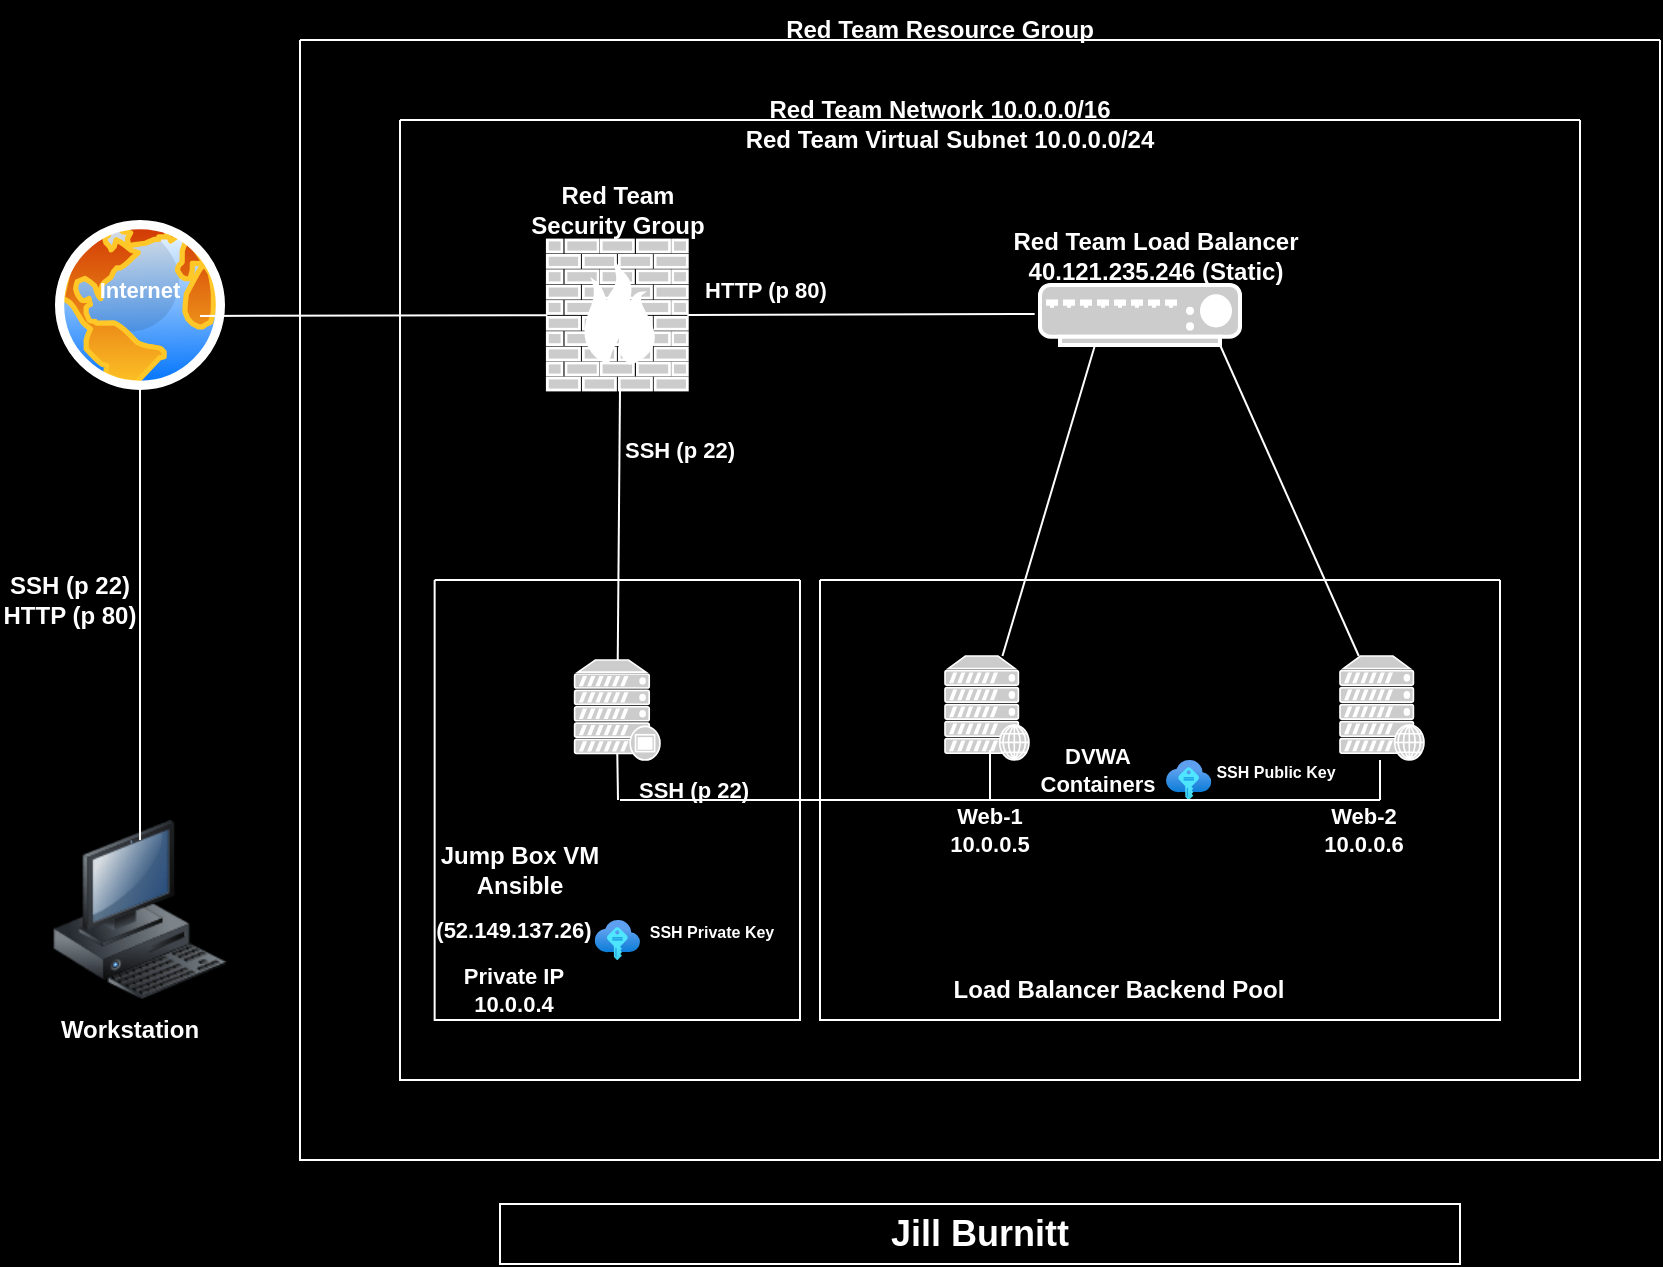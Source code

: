 <mxfile version="22.1.0" type="github">
  <diagram name="Page-1" id="Y2rGy6Ay2JIQq9uuTrFd">
    <mxGraphModel dx="1048" dy="628" grid="0" gridSize="10" guides="1" tooltips="1" connect="1" arrows="1" fold="1" page="1" pageScale="1" pageWidth="850" pageHeight="1100" background="#000000" math="0" shadow="0">
      <root>
        <mxCell id="0" />
        <mxCell id="1" parent="0" />
        <mxCell id="Z8T2b1Rlye_iMj2axkBO-53" value="" style="image;html=1;image=img/lib/clip_art/computers/Workstation_128x128.png;fontColor=#FFFFFF;strokeColor=#FFFFFF;" vertex="1" parent="1">
          <mxGeometry x="17" y="552.0" width="120" height="90" as="geometry" />
        </mxCell>
        <mxCell id="Z8T2b1Rlye_iMj2axkBO-54" value="" style="aspect=fixed;perimeter=ellipsePerimeter;html=1;align=center;shadow=0;dashed=0;spacingTop=3;image;image=img/lib/active_directory/internet_globe.svg;fontColor=#FFFFFF;strokeColor=#FFFFFF;" vertex="1" parent="1">
          <mxGeometry x="34.5" y="252.0" width="85" height="85" as="geometry" />
        </mxCell>
        <mxCell id="Z8T2b1Rlye_iMj2axkBO-55" value="" style="swimlane;startSize=0;fontColor=#FFFFFF;strokeColor=#FFFFFF;" vertex="1" parent="1">
          <mxGeometry x="157" y="162.0" width="680" height="560" as="geometry" />
        </mxCell>
        <mxCell id="Z8T2b1Rlye_iMj2axkBO-56" value="&lt;b&gt;Red Team Network&lt;/b&gt; &lt;b&gt;10.0.0.0/16&lt;/b&gt;" style="text;html=1;strokeColor=none;fillColor=none;align=center;verticalAlign=middle;whiteSpace=wrap;rounded=0;fontColor=#FFFFFF;" vertex="1" parent="Z8T2b1Rlye_iMj2axkBO-55">
          <mxGeometry x="120" y="20" width="400" height="30" as="geometry" />
        </mxCell>
        <mxCell id="Z8T2b1Rlye_iMj2axkBO-57" value="" style="swimlane;startSize=0;fontColor=#FFFFFF;strokeColor=#FFFFFF;" vertex="1" parent="1">
          <mxGeometry x="207" y="202.0" width="590" height="480" as="geometry" />
        </mxCell>
        <mxCell id="Z8T2b1Rlye_iMj2axkBO-58" value="" style="fontColor=#FFFFFF;verticalAlign=top;verticalLabelPosition=bottom;labelPosition=center;align=center;html=1;outlineConnect=0;fillColor=#CCCCCC;strokeColor=#FFFFFF;gradientColor=none;gradientDirection=north;strokeWidth=2;shape=mxgraph.networks.firewall;" vertex="1" parent="Z8T2b1Rlye_iMj2axkBO-57">
          <mxGeometry x="73.66" y="60" width="70" height="75" as="geometry" />
        </mxCell>
        <mxCell id="Z8T2b1Rlye_iMj2axkBO-59" value="&lt;b&gt;Red Team Virtual Subnet 10.0.0.0/24&lt;br&gt;&lt;/b&gt;" style="text;html=1;strokeColor=none;fillColor=none;align=center;verticalAlign=middle;whiteSpace=wrap;rounded=0;fontColor=#FFFFFF;" vertex="1" parent="Z8T2b1Rlye_iMj2axkBO-57">
          <mxGeometry x="165" width="220" height="20" as="geometry" />
        </mxCell>
        <mxCell id="Z8T2b1Rlye_iMj2axkBO-60" value="" style="swimlane;startSize=0;strokeColor=#FFFFFF;fontColor=#FFFFFF;" vertex="1" parent="Z8T2b1Rlye_iMj2axkBO-57">
          <mxGeometry x="17.32" y="230" width="182.68" height="220" as="geometry">
            <mxRectangle x="17.32" y="200" width="50" height="40" as="alternateBounds" />
          </mxGeometry>
        </mxCell>
        <mxCell id="Z8T2b1Rlye_iMj2axkBO-61" value="" style="aspect=fixed;html=1;points=[];align=center;image;fontSize=12;image=img/lib/azure2/other/SSH_Keys.svg;strokeColor=#FFFFFF;fontColor=#FFFFFF;" vertex="1" parent="Z8T2b1Rlye_iMj2axkBO-60">
          <mxGeometry x="80.0" y="170" width="22.67" height="20" as="geometry" />
        </mxCell>
        <mxCell id="Z8T2b1Rlye_iMj2axkBO-62" value="&lt;b&gt;Jump Box VM Ansible &lt;/b&gt;" style="text;html=1;strokeColor=none;fillColor=none;align=center;verticalAlign=middle;whiteSpace=wrap;rounded=0;fontColor=#FFFFFF;" vertex="1" parent="Z8T2b1Rlye_iMj2axkBO-60">
          <mxGeometry x="-17.33" y="130" width="120" height="30" as="geometry" />
        </mxCell>
        <mxCell id="Z8T2b1Rlye_iMj2axkBO-63" value="" style="fontColor=#FFFFFF;verticalAlign=top;verticalLabelPosition=bottom;labelPosition=center;align=center;html=1;outlineConnect=0;fillColor=#CCCCCC;strokeColor=#FFFFFF;gradientColor=none;gradientDirection=north;strokeWidth=2;shape=mxgraph.networks.proxy_server;" vertex="1" parent="Z8T2b1Rlye_iMj2axkBO-60">
          <mxGeometry x="70" y="40" width="42.67" height="50" as="geometry" />
        </mxCell>
        <mxCell id="Z8T2b1Rlye_iMj2axkBO-64" value="&lt;font style=&quot;font-size: 8px&quot;&gt;&lt;b&gt;SSH Private Key&lt;/b&gt;&lt;/font&gt;" style="text;html=1;strokeColor=none;fillColor=none;align=center;verticalAlign=middle;whiteSpace=wrap;rounded=0;fontColor=#FFFFFF;" vertex="1" parent="Z8T2b1Rlye_iMj2axkBO-60">
          <mxGeometry x="88.68" y="160" width="100" height="30" as="geometry" />
        </mxCell>
        <mxCell id="Z8T2b1Rlye_iMj2axkBO-65" value="&lt;b&gt;SSH (p 22)&lt;/b&gt;" style="text;html=1;strokeColor=none;fillColor=none;align=center;verticalAlign=middle;whiteSpace=wrap;rounded=0;fontSize=11;fontColor=#FFFFFF;" vertex="1" parent="Z8T2b1Rlye_iMj2axkBO-60">
          <mxGeometry x="100" y="90" width="60" height="30" as="geometry" />
        </mxCell>
        <mxCell id="Z8T2b1Rlye_iMj2axkBO-66" value="" style="endArrow=none;html=1;rounded=0;fontSize=11;fontColor=#FFFFFF;entryX=0.5;entryY=0.94;entryDx=0;entryDy=0;entryPerimeter=0;strokeColor=#FFFFFF;" edge="1" parent="Z8T2b1Rlye_iMj2axkBO-60" target="Z8T2b1Rlye_iMj2axkBO-63">
          <mxGeometry width="50" height="50" relative="1" as="geometry">
            <mxPoint x="91.68" y="110" as="sourcePoint" />
            <mxPoint x="142.68" y="90" as="targetPoint" />
          </mxGeometry>
        </mxCell>
        <mxCell id="Z8T2b1Rlye_iMj2axkBO-67" value="&lt;b&gt;Private IP 10.0.0.4&lt;/b&gt;" style="text;html=1;strokeColor=none;fillColor=none;align=center;verticalAlign=middle;whiteSpace=wrap;rounded=0;fontSize=11;fontColor=#FFFFFF;" vertex="1" parent="Z8T2b1Rlye_iMj2axkBO-60">
          <mxGeometry y="190" width="80" height="30" as="geometry" />
        </mxCell>
        <mxCell id="Z8T2b1Rlye_iMj2axkBO-68" value="&lt;b&gt;(52.149.137.26)&lt;/b&gt;" style="text;html=1;strokeColor=none;fillColor=none;align=center;verticalAlign=middle;whiteSpace=wrap;rounded=0;fontSize=11;fontColor=#FFFFFF;" vertex="1" parent="Z8T2b1Rlye_iMj2axkBO-60">
          <mxGeometry y="160" width="80" height="30" as="geometry" />
        </mxCell>
        <mxCell id="Z8T2b1Rlye_iMj2axkBO-69" value="" style="swimlane;startSize=0;strokeColor=#FFFFFF;fontColor=#FFFFFF;" vertex="1" parent="Z8T2b1Rlye_iMj2axkBO-57">
          <mxGeometry x="210" y="230" width="340" height="220" as="geometry" />
        </mxCell>
        <mxCell id="Z8T2b1Rlye_iMj2axkBO-70" value="" style="aspect=fixed;html=1;points=[];align=center;image;fontSize=12;image=img/lib/azure2/other/SSH_Keys.svg;strokeColor=#FFFFFF;fontColor=#FFFFFF;" vertex="1" parent="Z8T2b1Rlye_iMj2axkBO-69">
          <mxGeometry x="173.0" y="90" width="22.67" height="20" as="geometry" />
        </mxCell>
        <mxCell id="Z8T2b1Rlye_iMj2axkBO-71" value="" style="fontColor=#FFFFFF;verticalAlign=top;verticalLabelPosition=bottom;labelPosition=center;align=center;html=1;outlineConnect=0;fillColor=#CCCCCC;strokeColor=#FFFFFF;gradientColor=none;gradientDirection=north;strokeWidth=2;shape=mxgraph.networks.web_server;" vertex="1" parent="Z8T2b1Rlye_iMj2axkBO-69">
          <mxGeometry x="62.5" y="38" width="42" height="52" as="geometry" />
        </mxCell>
        <mxCell id="Z8T2b1Rlye_iMj2axkBO-72" value="" style="fontColor=#FFFFFF;verticalAlign=top;verticalLabelPosition=bottom;labelPosition=center;align=center;html=1;outlineConnect=0;fillColor=#CCCCCC;strokeColor=#FFFFFF;gradientColor=none;gradientDirection=north;strokeWidth=2;shape=mxgraph.networks.web_server;" vertex="1" parent="Z8T2b1Rlye_iMj2axkBO-69">
          <mxGeometry x="260" y="38" width="42" height="52" as="geometry" />
        </mxCell>
        <mxCell id="Z8T2b1Rlye_iMj2axkBO-73" value="" style="endArrow=none;html=1;rounded=0;fontSize=11;fontColor=#FFFFFF;strokeColor=#FFFFFF;" edge="1" parent="Z8T2b1Rlye_iMj2axkBO-69">
          <mxGeometry width="50" height="50" relative="1" as="geometry">
            <mxPoint x="85" y="110" as="sourcePoint" />
            <mxPoint x="85" y="85" as="targetPoint" />
          </mxGeometry>
        </mxCell>
        <mxCell id="Z8T2b1Rlye_iMj2axkBO-74" value="&lt;div&gt;&lt;b&gt;Web-1 10.0.0.5&lt;br&gt;&lt;/b&gt;&lt;/div&gt;" style="text;html=1;strokeColor=none;fillColor=none;align=center;verticalAlign=middle;whiteSpace=wrap;rounded=0;fontSize=11;fontColor=#FFFFFF;" vertex="1" parent="Z8T2b1Rlye_iMj2axkBO-69">
          <mxGeometry x="55" y="110" width="60" height="30" as="geometry" />
        </mxCell>
        <mxCell id="Z8T2b1Rlye_iMj2axkBO-75" value="&lt;b&gt;Web-2&lt;/b&gt; &lt;b&gt;10.0.0.6&lt;/b&gt;" style="text;html=1;strokeColor=none;fillColor=none;align=center;verticalAlign=middle;whiteSpace=wrap;rounded=0;fontSize=11;fontColor=#FFFFFF;" vertex="1" parent="Z8T2b1Rlye_iMj2axkBO-69">
          <mxGeometry x="242" y="110" width="60" height="30" as="geometry" />
        </mxCell>
        <mxCell id="Z8T2b1Rlye_iMj2axkBO-76" value="&lt;font style=&quot;font-size: 8px&quot;&gt;&lt;b&gt;SSH Public Key&lt;/b&gt;&lt;/font&gt;" style="text;html=1;strokeColor=none;fillColor=none;align=center;verticalAlign=middle;whiteSpace=wrap;rounded=0;fontColor=#FFFFFF;" vertex="1" parent="Z8T2b1Rlye_iMj2axkBO-69">
          <mxGeometry x="176" y="80" width="104" height="30" as="geometry" />
        </mxCell>
        <mxCell id="Z8T2b1Rlye_iMj2axkBO-77" value="&lt;b&gt;DVWA Containers&lt;/b&gt;" style="text;html=1;strokeColor=none;fillColor=none;align=center;verticalAlign=middle;whiteSpace=wrap;rounded=0;fontSize=11;fontColor=#FFFFFF;" vertex="1" parent="Z8T2b1Rlye_iMj2axkBO-69">
          <mxGeometry x="100" y="80" width="78" height="30" as="geometry" />
        </mxCell>
        <mxCell id="Z8T2b1Rlye_iMj2axkBO-78" value="&lt;b&gt;Load Balancer Backend Pool&lt;/b&gt;" style="text;html=1;strokeColor=none;fillColor=none;align=center;verticalAlign=middle;whiteSpace=wrap;rounded=0;fontColor=#FFFFFF;" vertex="1" parent="Z8T2b1Rlye_iMj2axkBO-69">
          <mxGeometry x="46" y="190" width="206.5" height="30" as="geometry" />
        </mxCell>
        <mxCell id="Z8T2b1Rlye_iMj2axkBO-79" value="" style="fontColor=#FFFFFF;verticalAlign=top;verticalLabelPosition=bottom;labelPosition=center;align=center;html=1;outlineConnect=0;fillColor=#CCCCCC;strokeColor=#FFFFFF;gradientColor=none;gradientDirection=north;strokeWidth=2;shape=mxgraph.networks.load_balancer;" vertex="1" parent="Z8T2b1Rlye_iMj2axkBO-57">
          <mxGeometry x="320" y="82.5" width="100" height="30" as="geometry" />
        </mxCell>
        <mxCell id="Z8T2b1Rlye_iMj2axkBO-80" value="&lt;div&gt;&lt;b&gt;Red Team Load Balancer 40.121.235.246 (Static)&lt;br&gt;&lt;/b&gt;&lt;/div&gt;" style="text;html=1;strokeColor=none;fillColor=none;align=center;verticalAlign=middle;whiteSpace=wrap;rounded=0;fontColor=#FFFFFF;" vertex="1" parent="Z8T2b1Rlye_iMj2axkBO-57">
          <mxGeometry x="297.5" y="52.5" width="160" height="30" as="geometry" />
        </mxCell>
        <mxCell id="Z8T2b1Rlye_iMj2axkBO-81" value="&lt;b&gt;Red Team Security Group&lt;/b&gt;" style="text;html=1;strokeColor=none;fillColor=none;align=center;verticalAlign=middle;whiteSpace=wrap;rounded=0;fontColor=#FFFFFF;" vertex="1" parent="Z8T2b1Rlye_iMj2axkBO-57">
          <mxGeometry x="54.83" y="30" width="107.67" height="30" as="geometry" />
        </mxCell>
        <mxCell id="Z8T2b1Rlye_iMj2axkBO-82" style="edgeStyle=orthogonalEdgeStyle;rounded=0;orthogonalLoop=1;jettySize=auto;html=1;exitX=0.5;exitY=1;exitDx=0;exitDy=0;strokeColor=#FFFFFF;fontColor=#FFFFFF;" edge="1" parent="Z8T2b1Rlye_iMj2axkBO-57" source="Z8T2b1Rlye_iMj2axkBO-59" target="Z8T2b1Rlye_iMj2axkBO-59">
          <mxGeometry relative="1" as="geometry" />
        </mxCell>
        <mxCell id="Z8T2b1Rlye_iMj2axkBO-83" value="" style="endArrow=none;html=1;rounded=0;fontSize=11;fontColor=#FFFFFF;exitX=1;exitY=0.5;exitDx=0;exitDy=0;exitPerimeter=0;strokeColor=#FFFFFF;" edge="1" parent="Z8T2b1Rlye_iMj2axkBO-57" source="Z8T2b1Rlye_iMj2axkBO-58">
          <mxGeometry width="50" height="50" relative="1" as="geometry">
            <mxPoint x="143.66" y="97.42" as="sourcePoint" />
            <mxPoint x="317.32" y="97.004" as="targetPoint" />
          </mxGeometry>
        </mxCell>
        <mxCell id="Z8T2b1Rlye_iMj2axkBO-84" value="" style="endArrow=none;html=1;rounded=0;fontSize=11;fontColor=#FFFFFF;strokeColor=#FFFFFF;" edge="1" parent="Z8T2b1Rlye_iMj2axkBO-57" source="Z8T2b1Rlye_iMj2axkBO-63">
          <mxGeometry width="50" height="50" relative="1" as="geometry">
            <mxPoint x="60" y="185" as="sourcePoint" />
            <mxPoint x="110" y="135" as="targetPoint" />
          </mxGeometry>
        </mxCell>
        <mxCell id="Z8T2b1Rlye_iMj2axkBO-85" value="" style="endArrow=none;html=1;rounded=0;fontSize=11;fontColor=#FFFFFF;strokeColor=#FFFFFF;" edge="1" parent="Z8T2b1Rlye_iMj2axkBO-57" source="Z8T2b1Rlye_iMj2axkBO-71">
          <mxGeometry width="50" height="50" relative="1" as="geometry">
            <mxPoint x="297.5" y="162.5" as="sourcePoint" />
            <mxPoint x="347.5" y="112.5" as="targetPoint" />
          </mxGeometry>
        </mxCell>
        <mxCell id="Z8T2b1Rlye_iMj2axkBO-86" value="" style="endArrow=none;html=1;rounded=0;fontSize=11;fontColor=#FFFFFF;entryX=0.9;entryY=1;entryDx=0;entryDy=0;entryPerimeter=0;strokeColor=#FFFFFF;" edge="1" parent="Z8T2b1Rlye_iMj2axkBO-57" source="Z8T2b1Rlye_iMj2axkBO-72" target="Z8T2b1Rlye_iMj2axkBO-79">
          <mxGeometry width="50" height="50" relative="1" as="geometry">
            <mxPoint x="335" y="162.5" as="sourcePoint" />
            <mxPoint x="385" y="112.5" as="targetPoint" />
          </mxGeometry>
        </mxCell>
        <mxCell id="Z8T2b1Rlye_iMj2axkBO-87" value="&lt;b&gt;SSH (p 22)&lt;/b&gt;" style="text;html=1;strokeColor=none;fillColor=none;align=center;verticalAlign=middle;whiteSpace=wrap;rounded=0;fontSize=11;fontColor=#FFFFFF;" vertex="1" parent="Z8T2b1Rlye_iMj2axkBO-57">
          <mxGeometry x="110" y="150" width="60" height="30" as="geometry" />
        </mxCell>
        <mxCell id="Z8T2b1Rlye_iMj2axkBO-88" value="&lt;b&gt;HTTP (p 80)&lt;/b&gt;" style="text;html=1;strokeColor=none;fillColor=none;align=center;verticalAlign=middle;whiteSpace=wrap;rounded=0;fontSize=11;fontColor=#FFFFFF;" vertex="1" parent="Z8T2b1Rlye_iMj2axkBO-57">
          <mxGeometry x="143.66" y="70" width="78.34" height="30" as="geometry" />
        </mxCell>
        <mxCell id="Z8T2b1Rlye_iMj2axkBO-89" value="&lt;b&gt;Red Team Resource Group&lt;/b&gt;" style="text;html=1;strokeColor=none;fillColor=none;align=center;verticalAlign=middle;whiteSpace=wrap;rounded=0;fontColor=#FFFFFF;" vertex="1" parent="1">
          <mxGeometry x="297" y="142.0" width="360" height="30" as="geometry" />
        </mxCell>
        <mxCell id="Z8T2b1Rlye_iMj2axkBO-90" value="&lt;font style=&quot;font-size: 11px&quot;&gt;&lt;b&gt;Internet&lt;/b&gt;&lt;/font&gt;" style="text;html=1;strokeColor=none;fillColor=none;align=center;verticalAlign=middle;whiteSpace=wrap;rounded=0;fontSize=8;fontColor=#FFFFFF;" vertex="1" parent="1">
          <mxGeometry x="47" y="272.0" width="60" height="30" as="geometry" />
        </mxCell>
        <mxCell id="Z8T2b1Rlye_iMj2axkBO-91" value="&lt;font style=&quot;font-size: 12px&quot;&gt;&lt;b&gt;Workstation&lt;/b&gt;&lt;/font&gt;" style="text;html=1;strokeColor=none;fillColor=none;align=center;verticalAlign=middle;whiteSpace=wrap;rounded=0;fontSize=8;fontColor=#FFFFFF;" vertex="1" parent="1">
          <mxGeometry x="37" y="642.0" width="70" height="30" as="geometry" />
        </mxCell>
        <mxCell id="Z8T2b1Rlye_iMj2axkBO-92" value="" style="endArrow=none;html=1;rounded=0;fontSize=8;fontColor=#FFFFFF;entryX=0.5;entryY=1;entryDx=0;entryDy=0;strokeColor=#FFFFFF;" edge="1" parent="1" target="Z8T2b1Rlye_iMj2axkBO-54">
          <mxGeometry width="50" height="50" relative="1" as="geometry">
            <mxPoint x="77" y="562.0" as="sourcePoint" />
            <mxPoint x="127" y="502.0" as="targetPoint" />
          </mxGeometry>
        </mxCell>
        <mxCell id="Z8T2b1Rlye_iMj2axkBO-93" value="&lt;div style=&quot;font-size: 12px&quot;&gt;&lt;font style=&quot;font-size: 12px&quot;&gt;&lt;b&gt;SSH (p 22)&lt;/b&gt;&lt;/font&gt;&lt;/div&gt;&lt;div style=&quot;font-size: 12px&quot;&gt;&lt;font style=&quot;font-size: 12px&quot;&gt;&lt;b&gt;HTTP (p 80)&lt;/b&gt;&lt;/font&gt;&lt;br&gt;&lt;/div&gt;" style="text;html=1;strokeColor=none;fillColor=none;align=center;verticalAlign=middle;whiteSpace=wrap;rounded=0;fontSize=8;fontColor=#FFFFFF;" vertex="1" parent="1">
          <mxGeometry x="7" y="427.0" width="70" height="30" as="geometry" />
        </mxCell>
        <mxCell id="Z8T2b1Rlye_iMj2axkBO-94" value="" style="endArrow=none;html=1;rounded=0;fontSize=11;fontColor=#FFFFFF;strokeColor=#FFFFFF;" edge="1" parent="1" target="Z8T2b1Rlye_iMj2axkBO-58">
          <mxGeometry width="50" height="50" relative="1" as="geometry">
            <mxPoint x="107" y="300.0" as="sourcePoint" />
            <mxPoint x="157" y="252.0" as="targetPoint" />
          </mxGeometry>
        </mxCell>
        <mxCell id="Z8T2b1Rlye_iMj2axkBO-95" value="" style="endArrow=none;html=1;rounded=0;fontSize=11;fontColor=#FFFFFF;strokeColor=#FFFFFF;" edge="1" parent="1">
          <mxGeometry width="50" height="50" relative="1" as="geometry">
            <mxPoint x="317" y="542.0" as="sourcePoint" />
            <mxPoint x="697" y="542.0" as="targetPoint" />
          </mxGeometry>
        </mxCell>
        <mxCell id="Z8T2b1Rlye_iMj2axkBO-96" value="" style="endArrow=none;html=1;rounded=0;fontSize=11;fontColor=#FFFFFF;strokeColor=#FFFFFF;" edge="1" parent="1">
          <mxGeometry width="50" height="50" relative="1" as="geometry">
            <mxPoint x="697" y="542.0" as="sourcePoint" />
            <mxPoint x="697" y="522.0" as="targetPoint" />
          </mxGeometry>
        </mxCell>
        <mxCell id="Z8T2b1Rlye_iMj2axkBO-97" value="&lt;font style=&quot;font-size: 18px&quot;&gt;&lt;b&gt;Jill Burnitt&lt;/b&gt;&lt;/font&gt;" style="text;html=1;strokeColor=#FFFFFF;fillColor=none;align=center;verticalAlign=middle;whiteSpace=wrap;rounded=0;fontSize=11;fontColor=#FFFFFF;" vertex="1" parent="1">
          <mxGeometry x="257" y="744.0" width="480" height="30" as="geometry" />
        </mxCell>
      </root>
    </mxGraphModel>
  </diagram>
</mxfile>
